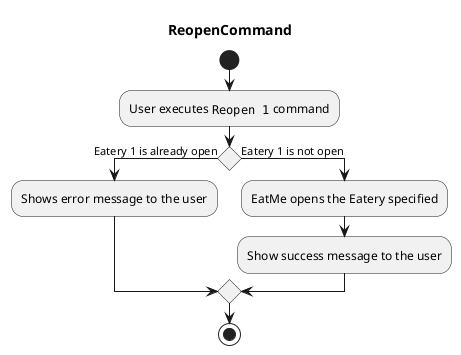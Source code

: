 @startuml
title ReopenCommand

start

:User executes ""Reopen 1"" command;

if () then (Eatery 1 is already open)
    :Shows error message to the user;
else (Eatery 1 is not open)
    :EatMe opens the Eatery specified;

    :Show success message to the user;
endif

stop

@enduml
